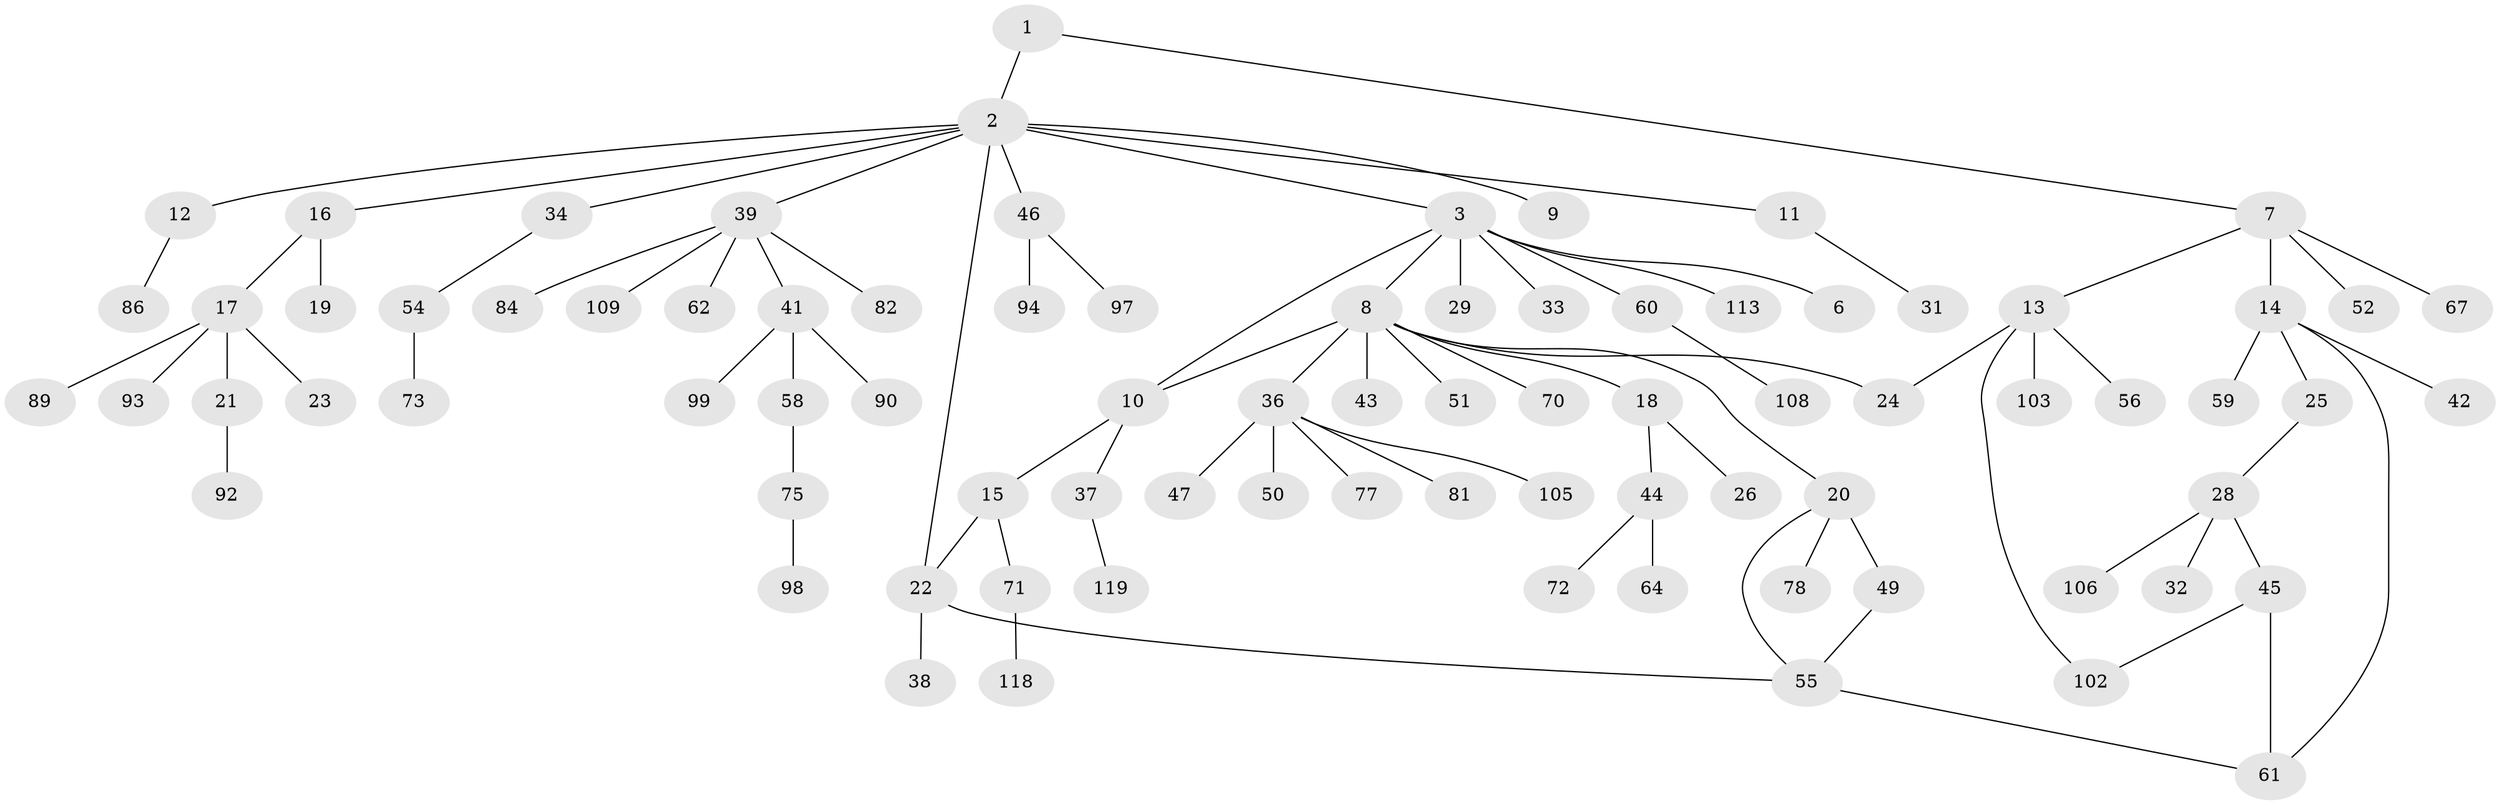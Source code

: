 // Generated by graph-tools (version 1.1) at 2025/23/03/03/25 07:23:34]
// undirected, 83 vertices, 90 edges
graph export_dot {
graph [start="1"]
  node [color=gray90,style=filled];
  1;
  2 [super="+4"];
  3 [super="+5"];
  6;
  7;
  8 [super="+68"];
  9 [super="+107"];
  10 [super="+35"];
  11 [super="+63"];
  12;
  13 [super="+91"];
  14 [super="+57"];
  15 [super="+66"];
  16 [super="+76"];
  17 [super="+27"];
  18 [super="+114"];
  19 [super="+110"];
  20 [super="+74"];
  21 [super="+65"];
  22 [super="+104"];
  23;
  24 [super="+88"];
  25;
  26;
  28 [super="+30"];
  29;
  31 [super="+53"];
  32;
  33 [super="+115"];
  34;
  36 [super="+40"];
  37;
  38 [super="+112"];
  39 [super="+48"];
  41 [super="+79"];
  42;
  43 [super="+87"];
  44;
  45;
  46;
  47;
  49;
  50;
  51;
  52;
  54 [super="+80"];
  55;
  56;
  58;
  59 [super="+101"];
  60 [super="+85"];
  61 [super="+83"];
  62;
  64 [super="+69"];
  67;
  70;
  71;
  72;
  73;
  75;
  77;
  78;
  81;
  82;
  84 [super="+95"];
  86 [super="+111"];
  89;
  90 [super="+100"];
  92;
  93;
  94 [super="+96"];
  97;
  98;
  99;
  102 [super="+116"];
  103;
  105;
  106;
  108;
  109 [super="+117"];
  113;
  118;
  119;
  1 -- 2;
  1 -- 7;
  2 -- 3;
  2 -- 9;
  2 -- 11;
  2 -- 12;
  2 -- 22;
  2 -- 34;
  2 -- 16;
  2 -- 46;
  2 -- 39;
  3 -- 6;
  3 -- 8;
  3 -- 60;
  3 -- 113;
  3 -- 33;
  3 -- 10;
  3 -- 29;
  7 -- 13;
  7 -- 14;
  7 -- 52;
  7 -- 67;
  8 -- 18;
  8 -- 20;
  8 -- 24;
  8 -- 36;
  8 -- 43;
  8 -- 51;
  8 -- 70;
  8 -- 10;
  10 -- 15;
  10 -- 37;
  11 -- 31;
  12 -- 86;
  13 -- 56;
  13 -- 24;
  13 -- 103;
  13 -- 102;
  14 -- 25;
  14 -- 42;
  14 -- 59;
  14 -- 61;
  15 -- 71;
  15 -- 22;
  16 -- 17;
  16 -- 19;
  17 -- 21;
  17 -- 23;
  17 -- 89;
  17 -- 93;
  18 -- 26;
  18 -- 44;
  20 -- 49;
  20 -- 78;
  20 -- 55;
  21 -- 92;
  22 -- 38;
  22 -- 55;
  25 -- 28;
  28 -- 32;
  28 -- 45;
  28 -- 106;
  34 -- 54;
  36 -- 50;
  36 -- 77;
  36 -- 105;
  36 -- 81;
  36 -- 47;
  37 -- 119;
  39 -- 41;
  39 -- 82;
  39 -- 84;
  39 -- 109;
  39 -- 62;
  41 -- 58;
  41 -- 99;
  41 -- 90;
  44 -- 64;
  44 -- 72;
  45 -- 102;
  45 -- 61;
  46 -- 94;
  46 -- 97;
  49 -- 55;
  54 -- 73;
  55 -- 61;
  58 -- 75;
  60 -- 108;
  71 -- 118;
  75 -- 98;
}
